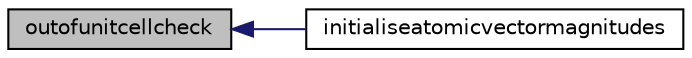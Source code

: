 digraph "outofunitcellcheck"
{
  edge [fontname="Helvetica",fontsize="10",labelfontname="Helvetica",labelfontsize="10"];
  node [fontname="Helvetica",fontsize="10",shape=record];
  rankdir="LR";
  Node1 [label="outofunitcellcheck",height=0.2,width=0.4,color="black", fillcolor="grey75", style="filled", fontcolor="black"];
  Node1 -> Node2 [dir="back",color="midnightblue",fontsize="10",style="solid",fontname="Helvetica"];
  Node2 [label="initialiseatomicvectormagnitudes",height=0.2,width=0.4,color="black", fillcolor="white", style="filled",URL="$felixrefine_8f90.html#ac9778e66aeae987c1e3a65608bba2c41"];
}
